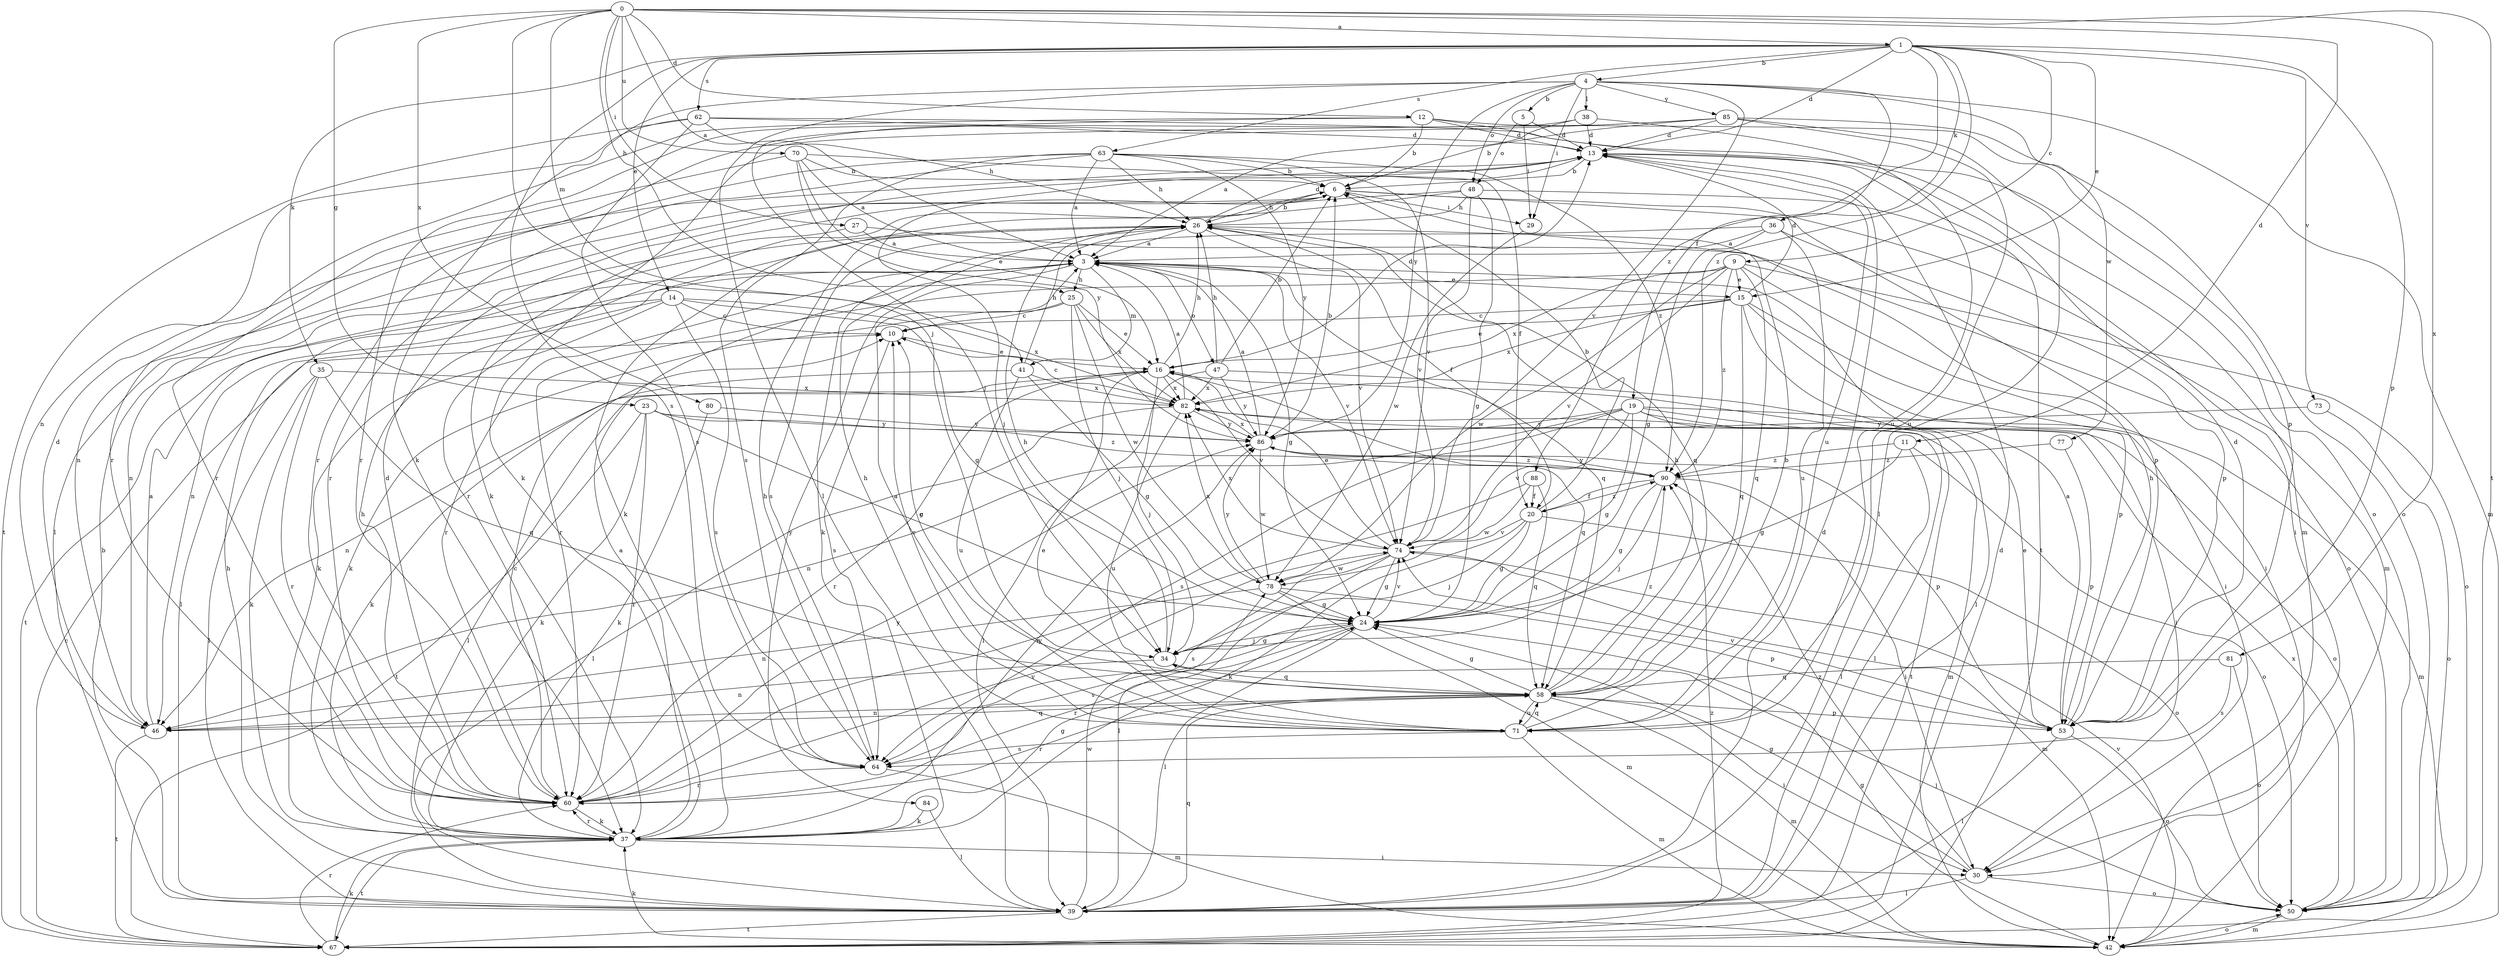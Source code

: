 strict digraph  {
0;
1;
3;
4;
5;
6;
9;
10;
11;
12;
13;
14;
15;
16;
19;
20;
23;
24;
25;
26;
27;
29;
30;
34;
35;
36;
37;
38;
39;
41;
42;
46;
47;
48;
50;
53;
58;
60;
62;
63;
64;
67;
70;
71;
73;
74;
77;
78;
80;
81;
82;
84;
85;
86;
88;
90;
0 -> 1  [label=a];
0 -> 3  [label=a];
0 -> 11  [label=d];
0 -> 12  [label=d];
0 -> 23  [label=g];
0 -> 25  [label=h];
0 -> 27  [label=i];
0 -> 34  [label=j];
0 -> 41  [label=m];
0 -> 67  [label=t];
0 -> 70  [label=u];
0 -> 80  [label=x];
0 -> 81  [label=x];
1 -> 4  [label=b];
1 -> 9  [label=c];
1 -> 13  [label=d];
1 -> 14  [label=e];
1 -> 15  [label=e];
1 -> 35  [label=k];
1 -> 36  [label=k];
1 -> 53  [label=p];
1 -> 62  [label=s];
1 -> 63  [label=s];
1 -> 64  [label=s];
1 -> 73  [label=v];
1 -> 88  [label=z];
1 -> 90  [label=z];
3 -> 15  [label=e];
3 -> 24  [label=g];
3 -> 25  [label=h];
3 -> 41  [label=m];
3 -> 46  [label=n];
3 -> 47  [label=o];
3 -> 58  [label=q];
3 -> 60  [label=r];
3 -> 74  [label=v];
3 -> 84  [label=y];
4 -> 5  [label=b];
4 -> 19  [label=f];
4 -> 29  [label=i];
4 -> 37  [label=k];
4 -> 38  [label=l];
4 -> 39  [label=l];
4 -> 42  [label=m];
4 -> 48  [label=o];
4 -> 74  [label=v];
4 -> 77  [label=w];
4 -> 85  [label=y];
4 -> 86  [label=y];
5 -> 13  [label=d];
5 -> 29  [label=i];
5 -> 48  [label=o];
6 -> 26  [label=h];
6 -> 29  [label=i];
6 -> 34  [label=j];
6 -> 42  [label=m];
6 -> 46  [label=n];
6 -> 53  [label=p];
9 -> 15  [label=e];
9 -> 30  [label=i];
9 -> 50  [label=o];
9 -> 58  [label=q];
9 -> 60  [label=r];
9 -> 74  [label=v];
9 -> 78  [label=w];
9 -> 82  [label=x];
9 -> 90  [label=z];
10 -> 16  [label=e];
10 -> 64  [label=s];
11 -> 24  [label=g];
11 -> 39  [label=l];
11 -> 50  [label=o];
11 -> 90  [label=z];
12 -> 6  [label=b];
12 -> 13  [label=d];
12 -> 34  [label=j];
12 -> 42  [label=m];
12 -> 53  [label=p];
12 -> 60  [label=r];
13 -> 6  [label=b];
13 -> 37  [label=k];
13 -> 67  [label=t];
13 -> 71  [label=u];
14 -> 10  [label=c];
14 -> 24  [label=g];
14 -> 37  [label=k];
14 -> 39  [label=l];
14 -> 64  [label=s];
14 -> 67  [label=t];
14 -> 82  [label=x];
15 -> 10  [label=c];
15 -> 13  [label=d];
15 -> 16  [label=e];
15 -> 30  [label=i];
15 -> 39  [label=l];
15 -> 53  [label=p];
15 -> 58  [label=q];
15 -> 82  [label=x];
16 -> 13  [label=d];
16 -> 26  [label=h];
16 -> 34  [label=j];
16 -> 39  [label=l];
16 -> 46  [label=n];
16 -> 58  [label=q];
16 -> 60  [label=r];
16 -> 74  [label=v];
16 -> 82  [label=x];
19 -> 24  [label=g];
19 -> 39  [label=l];
19 -> 42  [label=m];
19 -> 46  [label=n];
19 -> 50  [label=o];
19 -> 64  [label=s];
19 -> 67  [label=t];
19 -> 74  [label=v];
19 -> 86  [label=y];
20 -> 6  [label=b];
20 -> 24  [label=g];
20 -> 34  [label=j];
20 -> 37  [label=k];
20 -> 50  [label=o];
20 -> 74  [label=v];
20 -> 90  [label=z];
23 -> 24  [label=g];
23 -> 37  [label=k];
23 -> 60  [label=r];
23 -> 67  [label=t];
23 -> 86  [label=y];
23 -> 90  [label=z];
24 -> 34  [label=j];
24 -> 39  [label=l];
24 -> 60  [label=r];
24 -> 64  [label=s];
24 -> 74  [label=v];
25 -> 10  [label=c];
25 -> 16  [label=e];
25 -> 34  [label=j];
25 -> 37  [label=k];
25 -> 78  [label=w];
25 -> 82  [label=x];
26 -> 3  [label=a];
26 -> 6  [label=b];
26 -> 13  [label=d];
26 -> 20  [label=f];
26 -> 58  [label=q];
26 -> 64  [label=s];
26 -> 74  [label=v];
27 -> 3  [label=a];
27 -> 46  [label=n];
27 -> 50  [label=o];
29 -> 78  [label=w];
30 -> 24  [label=g];
30 -> 39  [label=l];
30 -> 50  [label=o];
30 -> 90  [label=z];
34 -> 24  [label=g];
34 -> 26  [label=h];
34 -> 46  [label=n];
34 -> 58  [label=q];
35 -> 37  [label=k];
35 -> 39  [label=l];
35 -> 58  [label=q];
35 -> 60  [label=r];
35 -> 82  [label=x];
36 -> 3  [label=a];
36 -> 24  [label=g];
36 -> 37  [label=k];
36 -> 53  [label=p];
36 -> 71  [label=u];
37 -> 3  [label=a];
37 -> 24  [label=g];
37 -> 30  [label=i];
37 -> 60  [label=r];
37 -> 67  [label=t];
37 -> 86  [label=y];
38 -> 3  [label=a];
38 -> 13  [label=d];
38 -> 60  [label=r];
38 -> 71  [label=u];
39 -> 6  [label=b];
39 -> 13  [label=d];
39 -> 26  [label=h];
39 -> 58  [label=q];
39 -> 67  [label=t];
39 -> 78  [label=w];
41 -> 24  [label=g];
41 -> 26  [label=h];
41 -> 37  [label=k];
41 -> 71  [label=u];
41 -> 82  [label=x];
42 -> 24  [label=g];
42 -> 37  [label=k];
42 -> 50  [label=o];
42 -> 74  [label=v];
46 -> 3  [label=a];
46 -> 13  [label=d];
46 -> 58  [label=q];
46 -> 67  [label=t];
47 -> 6  [label=b];
47 -> 26  [label=h];
47 -> 30  [label=i];
47 -> 39  [label=l];
47 -> 82  [label=x];
47 -> 86  [label=y];
48 -> 24  [label=g];
48 -> 26  [label=h];
48 -> 30  [label=i];
48 -> 37  [label=k];
48 -> 60  [label=r];
48 -> 74  [label=v];
50 -> 34  [label=j];
50 -> 42  [label=m];
50 -> 82  [label=x];
53 -> 3  [label=a];
53 -> 13  [label=d];
53 -> 16  [label=e];
53 -> 26  [label=h];
53 -> 39  [label=l];
53 -> 50  [label=o];
53 -> 74  [label=v];
58 -> 10  [label=c];
58 -> 24  [label=g];
58 -> 26  [label=h];
58 -> 30  [label=i];
58 -> 42  [label=m];
58 -> 46  [label=n];
58 -> 53  [label=p];
58 -> 60  [label=r];
58 -> 71  [label=u];
58 -> 90  [label=z];
60 -> 10  [label=c];
60 -> 13  [label=d];
60 -> 26  [label=h];
60 -> 37  [label=k];
60 -> 74  [label=v];
60 -> 86  [label=y];
62 -> 13  [label=d];
62 -> 26  [label=h];
62 -> 46  [label=n];
62 -> 50  [label=o];
62 -> 64  [label=s];
62 -> 67  [label=t];
63 -> 3  [label=a];
63 -> 6  [label=b];
63 -> 26  [label=h];
63 -> 39  [label=l];
63 -> 60  [label=r];
63 -> 64  [label=s];
63 -> 74  [label=v];
63 -> 86  [label=y];
63 -> 90  [label=z];
64 -> 26  [label=h];
64 -> 42  [label=m];
64 -> 60  [label=r];
67 -> 10  [label=c];
67 -> 13  [label=d];
67 -> 37  [label=k];
67 -> 60  [label=r];
67 -> 90  [label=z];
70 -> 3  [label=a];
70 -> 6  [label=b];
70 -> 16  [label=e];
70 -> 20  [label=f];
70 -> 60  [label=r];
70 -> 86  [label=y];
71 -> 3  [label=a];
71 -> 6  [label=b];
71 -> 10  [label=c];
71 -> 16  [label=e];
71 -> 26  [label=h];
71 -> 42  [label=m];
71 -> 58  [label=q];
71 -> 64  [label=s];
73 -> 50  [label=o];
73 -> 86  [label=y];
74 -> 16  [label=e];
74 -> 24  [label=g];
74 -> 39  [label=l];
74 -> 42  [label=m];
74 -> 64  [label=s];
74 -> 78  [label=w];
74 -> 82  [label=x];
77 -> 53  [label=p];
77 -> 90  [label=z];
78 -> 24  [label=g];
78 -> 42  [label=m];
78 -> 46  [label=n];
78 -> 53  [label=p];
78 -> 82  [label=x];
78 -> 86  [label=y];
80 -> 37  [label=k];
80 -> 86  [label=y];
81 -> 50  [label=o];
81 -> 58  [label=q];
81 -> 64  [label=s];
82 -> 3  [label=a];
82 -> 10  [label=c];
82 -> 39  [label=l];
82 -> 42  [label=m];
82 -> 71  [label=u];
82 -> 86  [label=y];
84 -> 37  [label=k];
84 -> 39  [label=l];
85 -> 6  [label=b];
85 -> 13  [label=d];
85 -> 37  [label=k];
85 -> 39  [label=l];
85 -> 50  [label=o];
85 -> 60  [label=r];
85 -> 71  [label=u];
86 -> 3  [label=a];
86 -> 6  [label=b];
86 -> 53  [label=p];
86 -> 78  [label=w];
86 -> 82  [label=x];
86 -> 90  [label=z];
88 -> 20  [label=f];
88 -> 58  [label=q];
88 -> 60  [label=r];
88 -> 78  [label=w];
90 -> 20  [label=f];
90 -> 24  [label=g];
90 -> 30  [label=i];
90 -> 34  [label=j];
90 -> 86  [label=y];
}
